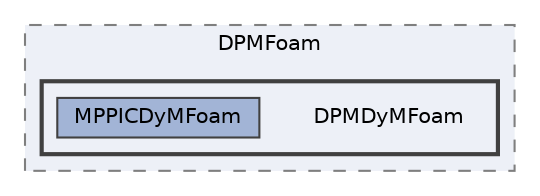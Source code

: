 digraph "applications/solvers/lagrangian/DPMFoam/DPMDyMFoam"
{
 // LATEX_PDF_SIZE
  bgcolor="transparent";
  edge [fontname=Helvetica,fontsize=10,labelfontname=Helvetica,labelfontsize=10];
  node [fontname=Helvetica,fontsize=10,shape=box,height=0.2,width=0.4];
  compound=true
  subgraph clusterdir_a90c95a63081a4a48ff9b32980da26da {
    graph [ bgcolor="#edf0f7", pencolor="grey50", label="DPMFoam", fontname=Helvetica,fontsize=10 style="filled,dashed", URL="dir_a90c95a63081a4a48ff9b32980da26da.html",tooltip=""]
  subgraph clusterdir_00dbf660b4368c0590220dae62afad00 {
    graph [ bgcolor="#edf0f7", pencolor="grey25", label="", fontname=Helvetica,fontsize=10 style="filled,bold", URL="dir_00dbf660b4368c0590220dae62afad00.html",tooltip=""]
    dir_00dbf660b4368c0590220dae62afad00 [shape=plaintext, label="DPMDyMFoam"];
  dir_79dfb66d27224f3c73e8634061951fa3 [label="MPPICDyMFoam", fillcolor="#a2b4d6", color="grey25", style="filled", URL="dir_79dfb66d27224f3c73e8634061951fa3.html",tooltip=""];
  }
  }
}
